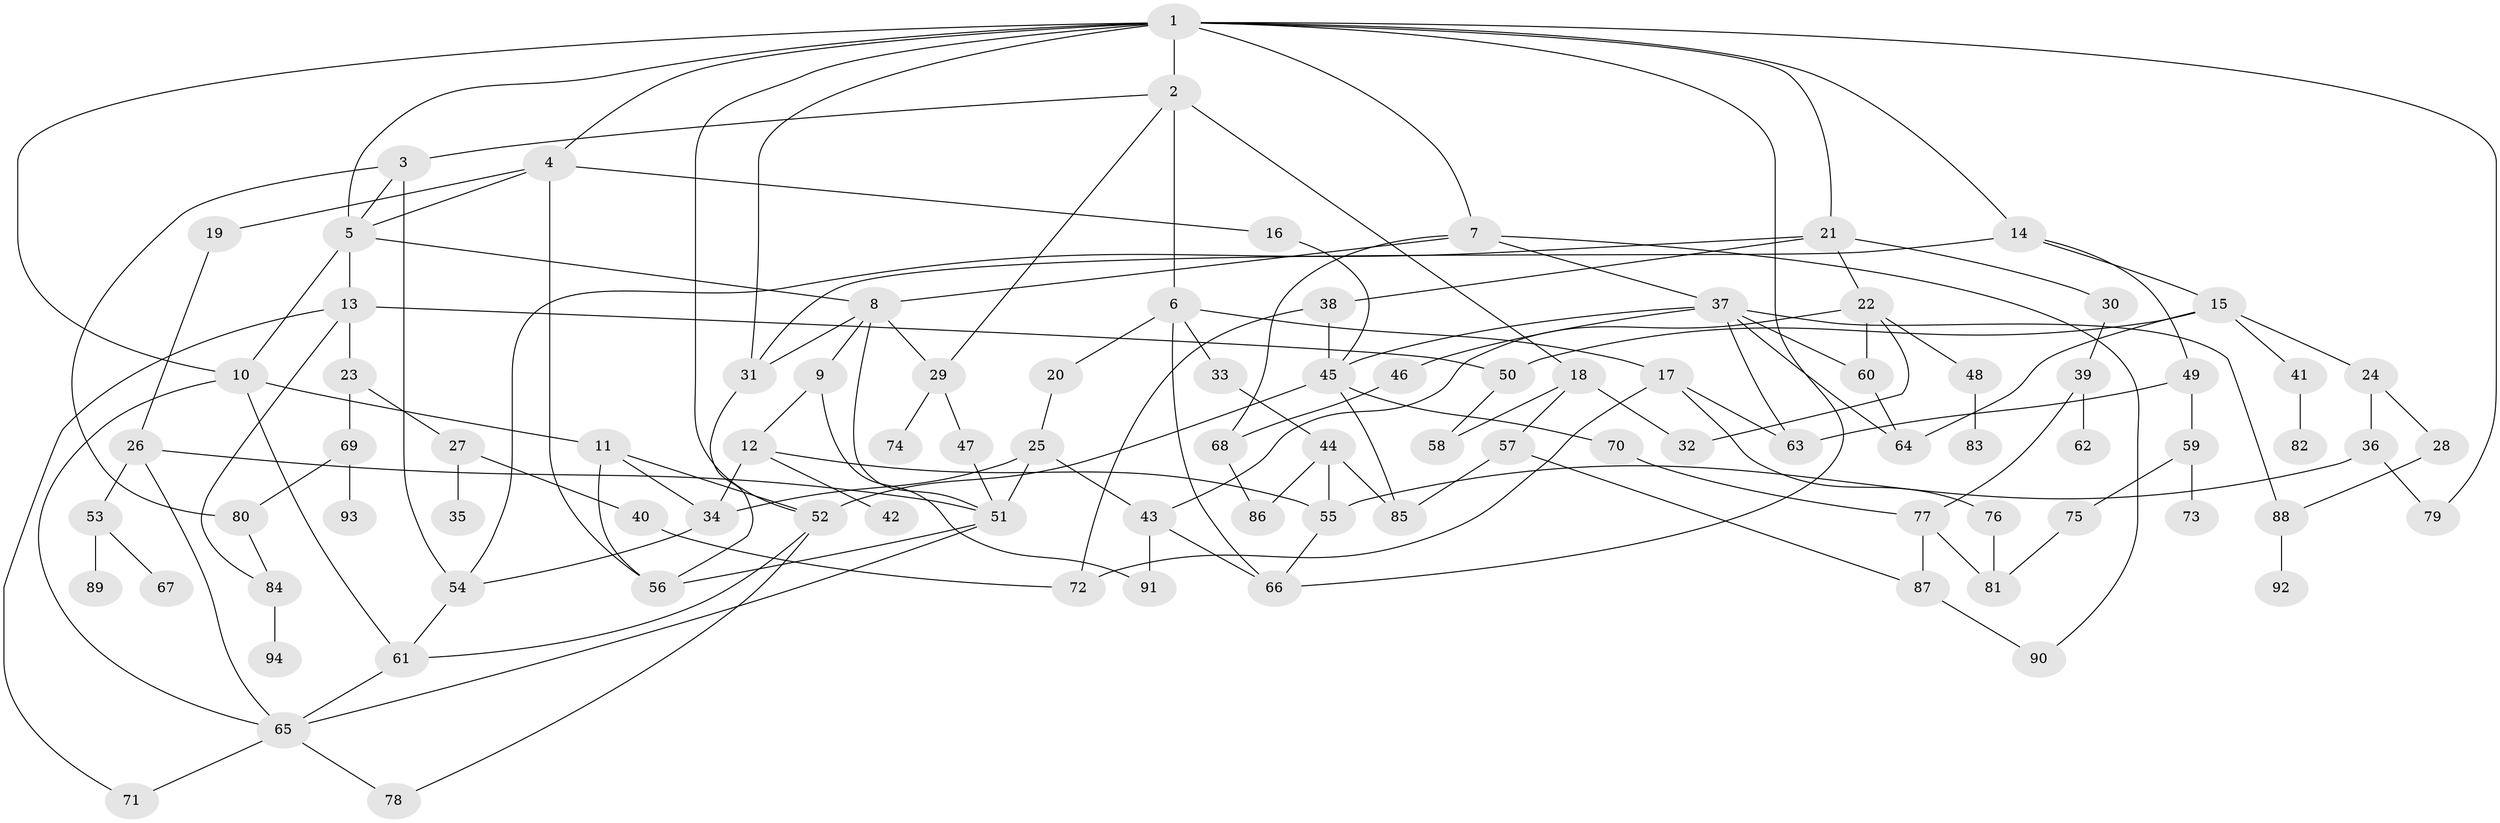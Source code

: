 // original degree distribution, {7: 0.015151515151515152, 6: 0.05303030303030303, 4: 0.14393939393939395, 5: 0.09090909090909091, 3: 0.24242424242424243, 2: 0.2878787878787879, 1: 0.16666666666666666}
// Generated by graph-tools (version 1.1) at 2025/48/03/04/25 22:48:44]
// undirected, 94 vertices, 151 edges
graph export_dot {
  node [color=gray90,style=filled];
  1;
  2;
  3;
  4;
  5;
  6;
  7;
  8;
  9;
  10;
  11;
  12;
  13;
  14;
  15;
  16;
  17;
  18;
  19;
  20;
  21;
  22;
  23;
  24;
  25;
  26;
  27;
  28;
  29;
  30;
  31;
  32;
  33;
  34;
  35;
  36;
  37;
  38;
  39;
  40;
  41;
  42;
  43;
  44;
  45;
  46;
  47;
  48;
  49;
  50;
  51;
  52;
  53;
  54;
  55;
  56;
  57;
  58;
  59;
  60;
  61;
  62;
  63;
  64;
  65;
  66;
  67;
  68;
  69;
  70;
  71;
  72;
  73;
  74;
  75;
  76;
  77;
  78;
  79;
  80;
  81;
  82;
  83;
  84;
  85;
  86;
  87;
  88;
  89;
  90;
  91;
  92;
  93;
  94;
  1 -- 2 [weight=2.0];
  1 -- 4 [weight=1.0];
  1 -- 5 [weight=1.0];
  1 -- 7 [weight=2.0];
  1 -- 10 [weight=1.0];
  1 -- 14 [weight=1.0];
  1 -- 21 [weight=1.0];
  1 -- 31 [weight=1.0];
  1 -- 52 [weight=1.0];
  1 -- 66 [weight=1.0];
  1 -- 79 [weight=1.0];
  2 -- 3 [weight=1.0];
  2 -- 6 [weight=1.0];
  2 -- 18 [weight=1.0];
  2 -- 29 [weight=1.0];
  3 -- 5 [weight=1.0];
  3 -- 54 [weight=1.0];
  3 -- 80 [weight=1.0];
  4 -- 5 [weight=1.0];
  4 -- 16 [weight=1.0];
  4 -- 19 [weight=1.0];
  4 -- 56 [weight=1.0];
  5 -- 8 [weight=1.0];
  5 -- 10 [weight=1.0];
  5 -- 13 [weight=1.0];
  6 -- 17 [weight=1.0];
  6 -- 20 [weight=1.0];
  6 -- 33 [weight=1.0];
  6 -- 66 [weight=1.0];
  7 -- 8 [weight=1.0];
  7 -- 37 [weight=1.0];
  7 -- 68 [weight=1.0];
  7 -- 90 [weight=1.0];
  8 -- 9 [weight=1.0];
  8 -- 29 [weight=1.0];
  8 -- 31 [weight=1.0];
  8 -- 51 [weight=1.0];
  9 -- 12 [weight=1.0];
  9 -- 91 [weight=1.0];
  10 -- 11 [weight=1.0];
  10 -- 61 [weight=1.0];
  10 -- 65 [weight=1.0];
  11 -- 34 [weight=1.0];
  11 -- 52 [weight=1.0];
  11 -- 56 [weight=1.0];
  12 -- 34 [weight=1.0];
  12 -- 42 [weight=1.0];
  12 -- 55 [weight=1.0];
  13 -- 23 [weight=1.0];
  13 -- 50 [weight=1.0];
  13 -- 71 [weight=1.0];
  13 -- 84 [weight=1.0];
  14 -- 15 [weight=1.0];
  14 -- 31 [weight=1.0];
  14 -- 49 [weight=1.0];
  15 -- 24 [weight=1.0];
  15 -- 41 [weight=1.0];
  15 -- 50 [weight=1.0];
  15 -- 64 [weight=1.0];
  16 -- 45 [weight=1.0];
  17 -- 63 [weight=1.0];
  17 -- 72 [weight=1.0];
  17 -- 76 [weight=1.0];
  18 -- 32 [weight=1.0];
  18 -- 57 [weight=1.0];
  18 -- 58 [weight=1.0];
  19 -- 26 [weight=1.0];
  20 -- 25 [weight=1.0];
  21 -- 22 [weight=1.0];
  21 -- 30 [weight=1.0];
  21 -- 38 [weight=1.0];
  21 -- 54 [weight=1.0];
  22 -- 32 [weight=1.0];
  22 -- 43 [weight=1.0];
  22 -- 48 [weight=1.0];
  22 -- 60 [weight=1.0];
  23 -- 27 [weight=1.0];
  23 -- 69 [weight=1.0];
  24 -- 28 [weight=1.0];
  24 -- 36 [weight=1.0];
  25 -- 34 [weight=1.0];
  25 -- 43 [weight=1.0];
  25 -- 51 [weight=1.0];
  26 -- 51 [weight=1.0];
  26 -- 53 [weight=1.0];
  26 -- 65 [weight=1.0];
  27 -- 35 [weight=1.0];
  27 -- 40 [weight=1.0];
  28 -- 88 [weight=1.0];
  29 -- 47 [weight=1.0];
  29 -- 74 [weight=1.0];
  30 -- 39 [weight=1.0];
  31 -- 56 [weight=1.0];
  33 -- 44 [weight=1.0];
  34 -- 54 [weight=1.0];
  36 -- 55 [weight=1.0];
  36 -- 79 [weight=1.0];
  37 -- 45 [weight=1.0];
  37 -- 46 [weight=1.0];
  37 -- 60 [weight=1.0];
  37 -- 63 [weight=1.0];
  37 -- 64 [weight=1.0];
  37 -- 88 [weight=1.0];
  38 -- 45 [weight=1.0];
  38 -- 72 [weight=1.0];
  39 -- 62 [weight=1.0];
  39 -- 77 [weight=1.0];
  40 -- 72 [weight=1.0];
  41 -- 82 [weight=1.0];
  43 -- 66 [weight=1.0];
  43 -- 91 [weight=1.0];
  44 -- 55 [weight=2.0];
  44 -- 85 [weight=1.0];
  44 -- 86 [weight=1.0];
  45 -- 52 [weight=1.0];
  45 -- 70 [weight=1.0];
  45 -- 85 [weight=1.0];
  46 -- 68 [weight=1.0];
  47 -- 51 [weight=1.0];
  48 -- 83 [weight=1.0];
  49 -- 59 [weight=1.0];
  49 -- 63 [weight=1.0];
  50 -- 58 [weight=1.0];
  51 -- 56 [weight=1.0];
  51 -- 65 [weight=1.0];
  52 -- 61 [weight=1.0];
  52 -- 78 [weight=1.0];
  53 -- 67 [weight=1.0];
  53 -- 89 [weight=1.0];
  54 -- 61 [weight=1.0];
  55 -- 66 [weight=1.0];
  57 -- 85 [weight=1.0];
  57 -- 87 [weight=1.0];
  59 -- 73 [weight=1.0];
  59 -- 75 [weight=1.0];
  60 -- 64 [weight=1.0];
  61 -- 65 [weight=1.0];
  65 -- 71 [weight=1.0];
  65 -- 78 [weight=1.0];
  68 -- 86 [weight=1.0];
  69 -- 80 [weight=1.0];
  69 -- 93 [weight=1.0];
  70 -- 77 [weight=1.0];
  75 -- 81 [weight=1.0];
  76 -- 81 [weight=1.0];
  77 -- 81 [weight=1.0];
  77 -- 87 [weight=1.0];
  80 -- 84 [weight=1.0];
  84 -- 94 [weight=1.0];
  87 -- 90 [weight=1.0];
  88 -- 92 [weight=1.0];
}
